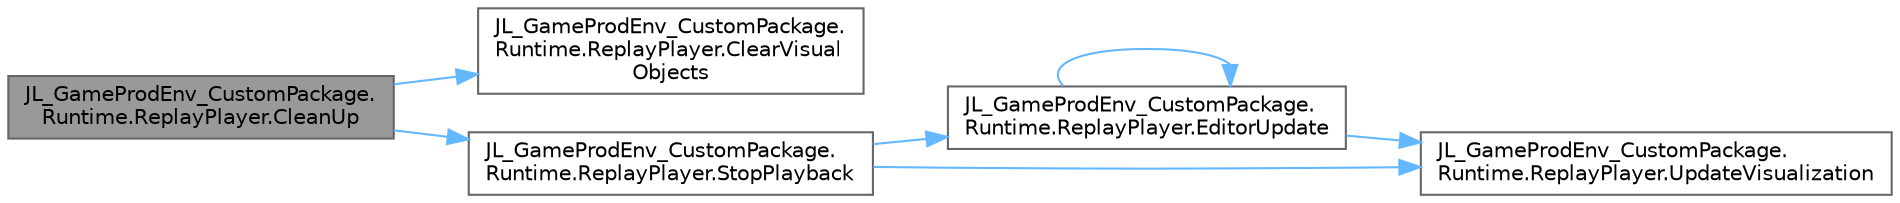 digraph "JL_GameProdEnv_CustomPackage.Runtime.ReplayPlayer.CleanUp"
{
 // LATEX_PDF_SIZE
  bgcolor="transparent";
  edge [fontname=Helvetica,fontsize=10,labelfontname=Helvetica,labelfontsize=10];
  node [fontname=Helvetica,fontsize=10,shape=box,height=0.2,width=0.4];
  rankdir="LR";
  Node1 [id="Node000001",label="JL_GameProdEnv_CustomPackage.\lRuntime.ReplayPlayer.CleanUp",height=0.2,width=0.4,color="gray40", fillcolor="grey60", style="filled", fontcolor="black",tooltip="Performs complete cleanup of the replay player, stopping playback, removing visual objects,..."];
  Node1 -> Node2 [id="edge7_Node000001_Node000002",color="steelblue1",style="solid",tooltip=" "];
  Node2 [id="Node000002",label="JL_GameProdEnv_CustomPackage.\lRuntime.ReplayPlayer.ClearVisual\lObjects",height=0.2,width=0.4,color="grey40", fillcolor="white", style="filled",URL="$class_j_l___game_prod_env___custom_package_1_1_runtime_1_1_replay_player.html#a7aa8fbf97e18dab5d117cedc4004101e",tooltip="Removes all visual objects created for replay visualization."];
  Node1 -> Node3 [id="edge8_Node000001_Node000003",color="steelblue1",style="solid",tooltip=" "];
  Node3 [id="Node000003",label="JL_GameProdEnv_CustomPackage.\lRuntime.ReplayPlayer.StopPlayback",height=0.2,width=0.4,color="grey40", fillcolor="white", style="filled",URL="$class_j_l___game_prod_env___custom_package_1_1_runtime_1_1_replay_player.html#ac68541951439bebc4617c94ef7827979",tooltip="Stops playback and resets the playback time to the beginning."];
  Node3 -> Node4 [id="edge9_Node000003_Node000004",color="steelblue1",style="solid",tooltip=" "];
  Node4 [id="Node000004",label="JL_GameProdEnv_CustomPackage.\lRuntime.ReplayPlayer.EditorUpdate",height=0.2,width=0.4,color="grey40", fillcolor="white", style="filled",URL="$class_j_l___game_prod_env___custom_package_1_1_runtime_1_1_replay_player.html#a6068872f6d31887a2855114f0cb75692",tooltip="Editor update callback that advances playback time and updates visualizations."];
  Node4 -> Node4 [id="edge10_Node000004_Node000004",color="steelblue1",style="solid",tooltip=" "];
  Node4 -> Node5 [id="edge11_Node000004_Node000005",color="steelblue1",style="solid",tooltip=" "];
  Node5 [id="Node000005",label="JL_GameProdEnv_CustomPackage.\lRuntime.ReplayPlayer.UpdateVisualization",height=0.2,width=0.4,color="grey40", fillcolor="white", style="filled",URL="$class_j_l___game_prod_env___custom_package_1_1_runtime_1_1_replay_player.html#ad2e40caa1ff181dd338846b616493d12",tooltip="Updates the position and rotation of all visual objects based on the current playback time."];
  Node3 -> Node5 [id="edge12_Node000003_Node000005",color="steelblue1",style="solid",tooltip=" "];
}
